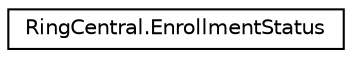 digraph "Graphical Class Hierarchy"
{
 // LATEX_PDF_SIZE
  edge [fontname="Helvetica",fontsize="10",labelfontname="Helvetica",labelfontsize="10"];
  node [fontname="Helvetica",fontsize="10",shape=record];
  rankdir="LR";
  Node0 [label="RingCentral.EnrollmentStatus",height=0.2,width=0.4,color="black", fillcolor="white", style="filled",URL="$classRingCentral_1_1EnrollmentStatus.html",tooltip=" "];
}
